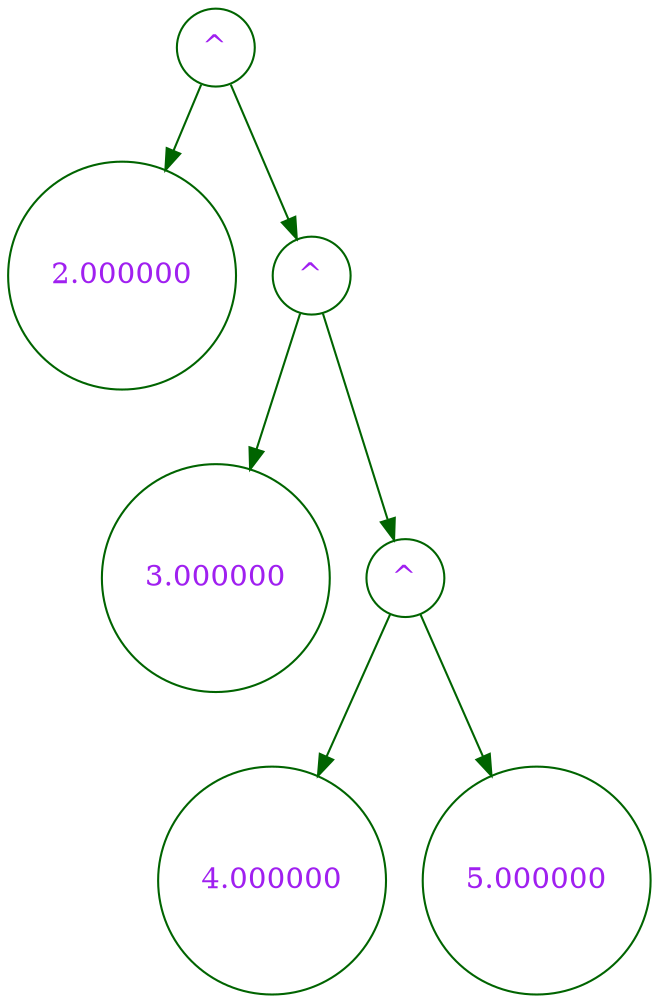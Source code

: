digraph Differentiator
{
		node [shape = "circle", color = "darkgreen", fontcolor = "purple"];
		edge [color = "darkgreen"];

		"0x4dcf670" [label = "^"];
		"0x4dcf3d0" [label = "2.000000"];
		"0x4dcf600" [label = "^"];
		"0x4dcf670" -> "0x4dcf3d0";
		"0x4dcf670" -> "0x4dcf600";

		"0x4dcf600" [label = "^"];
		"0x4dcf440" [label = "3.000000"];
		"0x4dcf590" [label = "^"];
		"0x4dcf600" -> "0x4dcf440";
		"0x4dcf600" -> "0x4dcf590";

		"0x4dcf590" [label = "^"];
		"0x4dcf4b0" [label = "4.000000"];
		"0x4dcf520" [label = "5.000000"];
		"0x4dcf590" -> "0x4dcf4b0";
		"0x4dcf590" -> "0x4dcf520";

}
